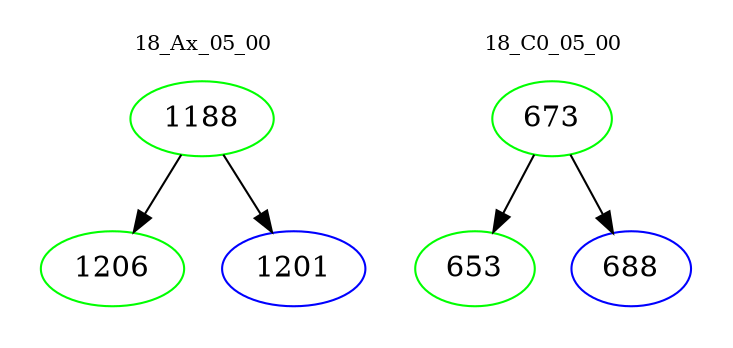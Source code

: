 digraph{
subgraph cluster_0 {
color = white
label = "18_Ax_05_00";
fontsize=10;
T0_1188 [label="1188", color="green"]
T0_1188 -> T0_1206 [color="black"]
T0_1206 [label="1206", color="green"]
T0_1188 -> T0_1201 [color="black"]
T0_1201 [label="1201", color="blue"]
}
subgraph cluster_1 {
color = white
label = "18_C0_05_00";
fontsize=10;
T1_673 [label="673", color="green"]
T1_673 -> T1_653 [color="black"]
T1_653 [label="653", color="green"]
T1_673 -> T1_688 [color="black"]
T1_688 [label="688", color="blue"]
}
}
